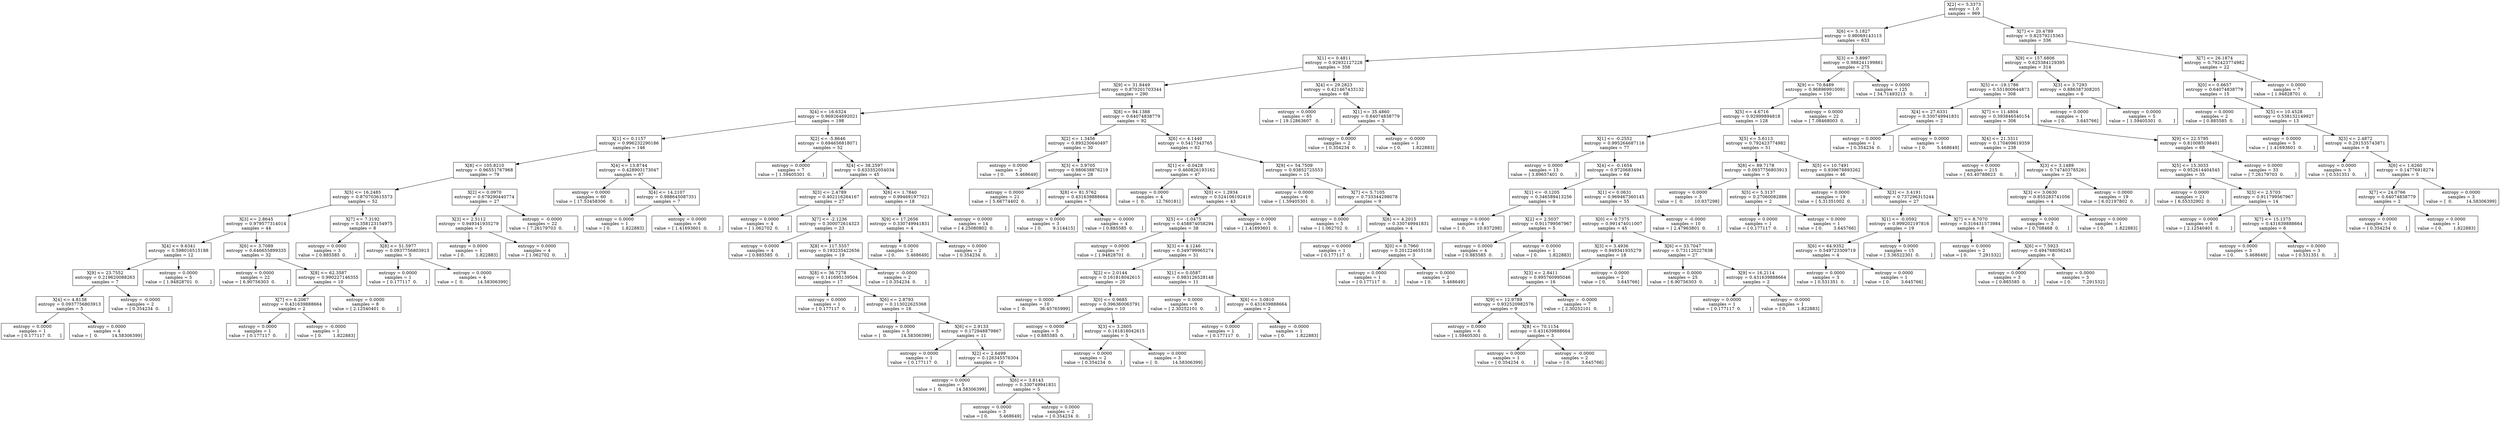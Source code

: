 digraph Tree {
0 [label="X[2] <= 5.3373\nentropy = 1.0\nsamples = 969", shape="box"] ;
1 [label="X[6] <= 5.1827\nentropy = 0.98069143115\nsamples = 633", shape="box"] ;
0 -> 1 ;
2 [label="X[1] <= 0.4811\nentropy = 0.92932127228\nsamples = 358", shape="box"] ;
1 -> 2 ;
3 [label="X[9] <= 31.8449\nentropy = 0.870201703344\nsamples = 290", shape="box"] ;
2 -> 3 ;
4 [label="X[4] <= 16.6324\nentropy = 0.969264692021\nsamples = 198", shape="box"] ;
3 -> 4 ;
5 [label="X[1] <= 0.1157\nentropy = 0.996232290186\nsamples = 146", shape="box"] ;
4 -> 5 ;
6 [label="X[8] <= 105.8210\nentropy = 0.96551767968\nsamples = 79", shape="box"] ;
5 -> 6 ;
7 [label="X[5] <= 16.2485\nentropy = 0.870703615573\nsamples = 52", shape="box"] ;
6 -> 7 ;
8 [label="X[3] <= 2.8645\nentropy = 0.979577314014\nsamples = 44", shape="box"] ;
7 -> 8 ;
9 [label="X[4] <= 9.6341\nentropy = 0.598016515188\nsamples = 12", shape="box"] ;
8 -> 9 ;
10 [label="X[9] <= 23.7552\nentropy = 0.219620088263\nsamples = 7", shape="box"] ;
9 -> 10 ;
11 [label="X[4] <= 4.8138\nentropy = 0.0937756803913\nsamples = 5", shape="box"] ;
10 -> 11 ;
12 [label="entropy = 0.0000\nsamples = 1\nvalue = [ 0.177117  0.      ]", shape="box"] ;
11 -> 12 ;
13 [label="entropy = 0.0000\nsamples = 4\nvalue = [  0.          14.58306399]", shape="box"] ;
11 -> 13 ;
14 [label="entropy = -0.0000\nsamples = 2\nvalue = [ 0.354234  0.      ]", shape="box"] ;
10 -> 14 ;
15 [label="entropy = 0.0000\nsamples = 5\nvalue = [ 1.94828701  0.        ]", shape="box"] ;
9 -> 15 ;
16 [label="X[6] <= 3.7089\nentropy = 0.646655899335\nsamples = 32", shape="box"] ;
8 -> 16 ;
17 [label="entropy = 0.0000\nsamples = 22\nvalue = [ 6.90756303  0.        ]", shape="box"] ;
16 -> 17 ;
18 [label="X[8] <= 62.3587\nentropy = 0.990227146355\nsamples = 10", shape="box"] ;
16 -> 18 ;
19 [label="X[7] <= 6.2067\nentropy = 0.431639888664\nsamples = 2", shape="box"] ;
18 -> 19 ;
20 [label="entropy = 0.0000\nsamples = 1\nvalue = [ 0.177117  0.      ]", shape="box"] ;
19 -> 20 ;
21 [label="entropy = -0.0000\nsamples = 1\nvalue = [ 0.        1.822883]", shape="box"] ;
19 -> 21 ;
22 [label="entropy = 0.0000\nsamples = 8\nvalue = [ 2.12540401  0.        ]", shape="box"] ;
18 -> 22 ;
23 [label="X[7] <= 7.3192\nentropy = 0.358123154975\nsamples = 8", shape="box"] ;
7 -> 23 ;
24 [label="entropy = 0.0000\nsamples = 3\nvalue = [ 0.885585  0.      ]", shape="box"] ;
23 -> 24 ;
25 [label="X[8] <= 51.5977\nentropy = 0.0937756803913\nsamples = 5", shape="box"] ;
23 -> 25 ;
26 [label="entropy = 0.0000\nsamples = 1\nvalue = [ 0.177117  0.      ]", shape="box"] ;
25 -> 26 ;
27 [label="entropy = 0.0000\nsamples = 4\nvalue = [  0.          14.58306399]", shape="box"] ;
25 -> 27 ;
28 [label="X[2] <= 0.0970\nentropy = 0.679290440774\nsamples = 27", shape="box"] ;
6 -> 28 ;
29 [label="X[3] <= 2.5112\nentropy = 0.949341935279\nsamples = 5", shape="box"] ;
28 -> 29 ;
30 [label="entropy = 0.0000\nsamples = 1\nvalue = [ 0.        1.822883]", shape="box"] ;
29 -> 30 ;
31 [label="entropy = 0.0000\nsamples = 4\nvalue = [ 1.062702  0.      ]", shape="box"] ;
29 -> 31 ;
32 [label="entropy = -0.0000\nsamples = 22\nvalue = [ 7.26179703  0.        ]", shape="box"] ;
28 -> 32 ;
33 [label="X[4] <= 13.8744\nentropy = 0.428903173047\nsamples = 67", shape="box"] ;
5 -> 33 ;
34 [label="entropy = 0.0000\nsamples = 60\nvalue = [ 17.53458306   0.        ]", shape="box"] ;
33 -> 34 ;
35 [label="X[4] <= 14.2107\nentropy = 0.988645087351\nsamples = 7", shape="box"] ;
33 -> 35 ;
36 [label="entropy = 0.0000\nsamples = 1\nvalue = [ 0.        1.822883]", shape="box"] ;
35 -> 36 ;
37 [label="entropy = 0.0000\nsamples = 6\nvalue = [ 1.41693601  0.        ]", shape="box"] ;
35 -> 37 ;
38 [label="X[2] <= -5.8646\nentropy = 0.694656818071\nsamples = 52", shape="box"] ;
4 -> 38 ;
39 [label="entropy = 0.0000\nsamples = 7\nvalue = [ 1.59405301  0.        ]", shape="box"] ;
38 -> 39 ;
40 [label="X[4] <= 38.2597\nentropy = 0.633352054034\nsamples = 45", shape="box"] ;
38 -> 40 ;
41 [label="X[3] <= 2.4789\nentropy = 0.402116264167\nsamples = 27", shape="box"] ;
40 -> 41 ;
42 [label="entropy = 0.0000\nsamples = 4\nvalue = [ 1.062702  0.      ]", shape="box"] ;
41 -> 42 ;
43 [label="X[7] <= -2.1236\nentropy = 0.300072614323\nsamples = 23", shape="box"] ;
41 -> 43 ;
44 [label="entropy = 0.0000\nsamples = 4\nvalue = [ 0.885585  0.      ]", shape="box"] ;
43 -> 44 ;
45 [label="X[8] <= 117.5557\nentropy = 0.193235422656\nsamples = 19", shape="box"] ;
43 -> 45 ;
46 [label="X[8] <= 36.7278\nentropy = 0.141695139504\nsamples = 17", shape="box"] ;
45 -> 46 ;
47 [label="entropy = 0.0000\nsamples = 1\nvalue = [ 0.177117  0.      ]", shape="box"] ;
46 -> 47 ;
48 [label="X[6] <= 2.8793\nentropy = 0.113022625368\nsamples = 16", shape="box"] ;
46 -> 48 ;
49 [label="entropy = 0.0000\nsamples = 5\nvalue = [  0.          14.58306399]", shape="box"] ;
48 -> 49 ;
50 [label="X[6] <= 2.9133\nentropy = 0.172948879867\nsamples = 11", shape="box"] ;
48 -> 50 ;
51 [label="entropy = 0.0000\nsamples = 1\nvalue = [ 0.177117  0.      ]", shape="box"] ;
50 -> 51 ;
52 [label="X[2] <= 2.6499\nentropy = 0.126345576304\nsamples = 10", shape="box"] ;
50 -> 52 ;
53 [label="entropy = 0.0000\nsamples = 5\nvalue = [  0.          14.58306399]", shape="box"] ;
52 -> 53 ;
54 [label="X[6] <= 3.8143\nentropy = 0.330749941831\nsamples = 5", shape="box"] ;
52 -> 54 ;
55 [label="entropy = 0.0000\nsamples = 3\nvalue = [ 0.        5.468649]", shape="box"] ;
54 -> 55 ;
56 [label="entropy = 0.0000\nsamples = 2\nvalue = [ 0.354234  0.      ]", shape="box"] ;
54 -> 56 ;
57 [label="entropy = -0.0000\nsamples = 2\nvalue = [ 0.354234  0.      ]", shape="box"] ;
45 -> 57 ;
58 [label="X[6] <= 1.7840\nentropy = 0.994691977021\nsamples = 18", shape="box"] ;
40 -> 58 ;
59 [label="X[9] <= 17.2656\nentropy = 0.330749941831\nsamples = 4", shape="box"] ;
58 -> 59 ;
60 [label="entropy = 0.0000\nsamples = 2\nvalue = [ 0.        5.468649]", shape="box"] ;
59 -> 60 ;
61 [label="entropy = 0.0000\nsamples = 2\nvalue = [ 0.354234  0.      ]", shape="box"] ;
59 -> 61 ;
62 [label="entropy = 0.0000\nsamples = 14\nvalue = [ 4.25080802  0.        ]", shape="box"] ;
58 -> 62 ;
63 [label="X[8] <= 94.1388\nentropy = 0.64074838779\nsamples = 92", shape="box"] ;
3 -> 63 ;
64 [label="X[2] <= 1.3456\nentropy = 0.893230640497\nsamples = 30", shape="box"] ;
63 -> 64 ;
65 [label="entropy = 0.0000\nsamples = 2\nvalue = [ 0.        5.468649]", shape="box"] ;
64 -> 65 ;
66 [label="X[3] <= 3.9705\nentropy = 0.980638876219\nsamples = 28", shape="box"] ;
64 -> 66 ;
67 [label="entropy = 0.0000\nsamples = 21\nvalue = [ 5.66774402  0.        ]", shape="box"] ;
66 -> 67 ;
68 [label="X[8] <= 81.5762\nentropy = 0.431639888664\nsamples = 7", shape="box"] ;
66 -> 68 ;
69 [label="entropy = 0.0000\nsamples = 3\nvalue = [ 0.        9.114415]", shape="box"] ;
68 -> 69 ;
70 [label="entropy = -0.0000\nsamples = 4\nvalue = [ 0.885585  0.      ]", shape="box"] ;
68 -> 70 ;
71 [label="X[6] <= 4.1440\nentropy = 0.5417343765\nsamples = 62", shape="box"] ;
63 -> 71 ;
72 [label="X[1] <= -0.0428\nentropy = 0.460826193162\nsamples = 47", shape="box"] ;
71 -> 72 ;
73 [label="entropy = 0.0000\nsamples = 4\nvalue = [  0.        12.760181]", shape="box"] ;
72 -> 73 ;
74 [label="X[0] <= 1.2934\nentropy = 0.524106192419\nsamples = 43", shape="box"] ;
72 -> 74 ;
75 [label="X[5] <= -1.0475\nentropy = 0.458874058294\nsamples = 38", shape="box"] ;
74 -> 75 ;
76 [label="entropy = 0.0000\nsamples = 7\nvalue = [ 1.94828701  0.        ]", shape="box"] ;
75 -> 76 ;
77 [label="X[3] <= 4.1246\nentropy = 0.349799965274\nsamples = 31", shape="box"] ;
75 -> 77 ;
78 [label="X[2] <= 2.0144\nentropy = 0.161818042615\nsamples = 20", shape="box"] ;
77 -> 78 ;
79 [label="entropy = 0.0000\nsamples = 10\nvalue = [  0.          36.45765999]", shape="box"] ;
78 -> 79 ;
80 [label="X[0] <= 0.9685\nentropy = 0.396360063791\nsamples = 10", shape="box"] ;
78 -> 80 ;
81 [label="entropy = 0.0000\nsamples = 5\nvalue = [ 0.885585  0.      ]", shape="box"] ;
80 -> 81 ;
82 [label="X[3] <= 3.2605\nentropy = 0.161818042615\nsamples = 5", shape="box"] ;
80 -> 82 ;
83 [label="entropy = 0.0000\nsamples = 2\nvalue = [ 0.354234  0.      ]", shape="box"] ;
82 -> 83 ;
84 [label="entropy = 0.0000\nsamples = 3\nvalue = [  0.          14.58306399]", shape="box"] ;
82 -> 84 ;
85 [label="X[1] <= 0.0587\nentropy = 0.983126528148\nsamples = 11", shape="box"] ;
77 -> 85 ;
86 [label="entropy = 0.0000\nsamples = 9\nvalue = [ 2.30252101  0.        ]", shape="box"] ;
85 -> 86 ;
87 [label="X[6] <= 3.0810\nentropy = 0.431639888664\nsamples = 2", shape="box"] ;
85 -> 87 ;
88 [label="entropy = 0.0000\nsamples = 1\nvalue = [ 0.177117  0.      ]", shape="box"] ;
87 -> 88 ;
89 [label="entropy = -0.0000\nsamples = 1\nvalue = [ 0.        1.822883]", shape="box"] ;
87 -> 89 ;
90 [label="entropy = 0.0000\nsamples = 5\nvalue = [ 1.41693601  0.        ]", shape="box"] ;
74 -> 90 ;
91 [label="X[9] <= 54.7509\nentropy = 0.93852725553\nsamples = 15", shape="box"] ;
71 -> 91 ;
92 [label="entropy = 0.0000\nsamples = 6\nvalue = [ 1.59405301  0.        ]", shape="box"] ;
91 -> 92 ;
93 [label="X[7] <= 5.7105\nentropy = 0.733344298078\nsamples = 9", shape="box"] ;
91 -> 93 ;
94 [label="entropy = 0.0000\nsamples = 5\nvalue = [ 1.062702  0.      ]", shape="box"] ;
93 -> 94 ;
95 [label="X[6] <= 4.2015\nentropy = 0.330749941831\nsamples = 4", shape="box"] ;
93 -> 95 ;
96 [label="entropy = 0.0000\nsamples = 1\nvalue = [ 0.177117  0.      ]", shape="box"] ;
95 -> 96 ;
97 [label="X[0] <= 0.7960\nentropy = 0.201224655158\nsamples = 3", shape="box"] ;
95 -> 97 ;
98 [label="entropy = 0.0000\nsamples = 1\nvalue = [ 0.177117  0.      ]", shape="box"] ;
97 -> 98 ;
99 [label="entropy = 0.0000\nsamples = 2\nvalue = [ 0.        5.468649]", shape="box"] ;
97 -> 99 ;
100 [label="X[4] <= 29.2823\nentropy = 0.421467433132\nsamples = 68", shape="box"] ;
2 -> 100 ;
101 [label="entropy = 0.0000\nsamples = 65\nvalue = [ 19.12863607   0.        ]", shape="box"] ;
100 -> 101 ;
102 [label="X[1] <= 35.4860\nentropy = 0.64074838779\nsamples = 3", shape="box"] ;
100 -> 102 ;
103 [label="entropy = 0.0000\nsamples = 2\nvalue = [ 0.354234  0.      ]", shape="box"] ;
102 -> 103 ;
104 [label="entropy = -0.0000\nsamples = 1\nvalue = [ 0.        1.822883]", shape="box"] ;
102 -> 104 ;
105 [label="X[3] <= 3.8997\nentropy = 0.988241199861\nsamples = 275", shape="box"] ;
1 -> 105 ;
106 [label="X[9] <= 70.8489\nentropy = 0.968969910091\nsamples = 150", shape="box"] ;
105 -> 106 ;
107 [label="X[5] <= 4.6716\nentropy = 0.92999894818\nsamples = 128", shape="box"] ;
106 -> 107 ;
108 [label="X[1] <= -0.2552\nentropy = 0.995264687116\nsamples = 77", shape="box"] ;
107 -> 108 ;
109 [label="entropy = 0.0000\nsamples = 13\nvalue = [ 3.89657401  0.        ]", shape="box"] ;
108 -> 109 ;
110 [label="X[4] <= -0.1654\nentropy = 0.9720683494\nsamples = 64", shape="box"] ;
108 -> 110 ;
111 [label="X[1] <= -0.1205\nentropy = 0.346589413256\nsamples = 9", shape="box"] ;
110 -> 111 ;
112 [label="entropy = 0.0000\nsamples = 4\nvalue = [  0.        10.937298]", shape="box"] ;
111 -> 112 ;
113 [label="X[2] <= 2.5037\nentropy = 0.911799567967\nsamples = 5", shape="box"] ;
111 -> 113 ;
114 [label="entropy = 0.0000\nsamples = 4\nvalue = [ 0.885585  0.      ]", shape="box"] ;
113 -> 114 ;
115 [label="entropy = 0.0000\nsamples = 1\nvalue = [ 0.        1.822883]", shape="box"] ;
113 -> 115 ;
116 [label="X[1] <= 0.0631\nentropy = 0.969467360145\nsamples = 55", shape="box"] ;
110 -> 116 ;
117 [label="X[0] <= 0.7375\nentropy = 0.991474011007\nsamples = 45", shape="box"] ;
116 -> 117 ;
118 [label="X[3] <= 3.4936\nentropy = 0.949341935279\nsamples = 18", shape="box"] ;
117 -> 118 ;
119 [label="X[3] <= 2.8411\nentropy = 0.995760995046\nsamples = 16", shape="box"] ;
118 -> 119 ;
120 [label="X[9] <= 12.9789\nentropy = 0.932520982576\nsamples = 9", shape="box"] ;
119 -> 120 ;
121 [label="entropy = 0.0000\nsamples = 6\nvalue = [ 1.59405301  0.        ]", shape="box"] ;
120 -> 121 ;
122 [label="X[8] <= 70.1154\nentropy = 0.431639888664\nsamples = 3", shape="box"] ;
120 -> 122 ;
123 [label="entropy = 0.0000\nsamples = 1\nvalue = [ 0.354234  0.      ]", shape="box"] ;
122 -> 123 ;
124 [label="entropy = -0.0000\nsamples = 2\nvalue = [ 0.        3.645766]", shape="box"] ;
122 -> 124 ;
125 [label="entropy = -0.0000\nsamples = 7\nvalue = [ 2.30252101  0.        ]", shape="box"] ;
119 -> 125 ;
126 [label="entropy = 0.0000\nsamples = 2\nvalue = [ 0.        3.645766]", shape="box"] ;
118 -> 126 ;
127 [label="X[6] <= 33.7047\nentropy = 0.731120227638\nsamples = 27", shape="box"] ;
117 -> 127 ;
128 [label="entropy = 0.0000\nsamples = 25\nvalue = [ 6.90756303  0.        ]", shape="box"] ;
127 -> 128 ;
129 [label="X[9] <= 16.2114\nentropy = 0.431639888664\nsamples = 2", shape="box"] ;
127 -> 129 ;
130 [label="entropy = 0.0000\nsamples = 1\nvalue = [ 0.177117  0.      ]", shape="box"] ;
129 -> 130 ;
131 [label="entropy = -0.0000\nsamples = 1\nvalue = [ 0.        1.822883]", shape="box"] ;
129 -> 131 ;
132 [label="entropy = -0.0000\nsamples = 10\nvalue = [ 2.47963801  0.        ]", shape="box"] ;
116 -> 132 ;
133 [label="X[5] <= 5.6113\nentropy = 0.792423774982\nsamples = 51", shape="box"] ;
107 -> 133 ;
134 [label="X[8] <= 89.7178\nentropy = 0.0937756803913\nsamples = 5", shape="box"] ;
133 -> 134 ;
135 [label="entropy = 0.0000\nsamples = 3\nvalue = [  0.        10.937298]", shape="box"] ;
134 -> 135 ;
136 [label="X[5] <= 5.3137\nentropy = 0.27060082886\nsamples = 2", shape="box"] ;
134 -> 136 ;
137 [label="entropy = 0.0000\nsamples = 1\nvalue = [ 0.177117  0.      ]", shape="box"] ;
136 -> 137 ;
138 [label="entropy = 0.0000\nsamples = 1\nvalue = [ 0.        3.645766]", shape="box"] ;
136 -> 138 ;
139 [label="X[5] <= 10.7491\nentropy = 0.939678893262\nsamples = 46", shape="box"] ;
133 -> 139 ;
140 [label="entropy = 0.0000\nsamples = 19\nvalue = [ 5.31351002  0.        ]", shape="box"] ;
139 -> 140 ;
141 [label="X[3] <= 3.4191\nentropy = 0.737296315244\nsamples = 27", shape="box"] ;
139 -> 141 ;
142 [label="X[1] <= -0.0592\nentropy = 0.999202197816\nsamples = 19", shape="box"] ;
141 -> 142 ;
143 [label="X[6] <= 64.9352\nentropy = 0.549723309719\nsamples = 4", shape="box"] ;
142 -> 143 ;
144 [label="entropy = 0.0000\nsamples = 3\nvalue = [ 0.531351  0.      ]", shape="box"] ;
143 -> 144 ;
145 [label="entropy = 0.0000\nsamples = 1\nvalue = [ 0.        3.645766]", shape="box"] ;
143 -> 145 ;
146 [label="entropy = 0.0000\nsamples = 15\nvalue = [ 3.36522301  0.        ]", shape="box"] ;
142 -> 146 ;
147 [label="X[7] <= 8.7070\nentropy = 0.316431573984\nsamples = 8", shape="box"] ;
141 -> 147 ;
148 [label="entropy = 0.0000\nsamples = 2\nvalue = [ 0.        7.291532]", shape="box"] ;
147 -> 148 ;
149 [label="X[6] <= 7.5923\nentropy = 0.494768056245\nsamples = 6", shape="box"] ;
147 -> 149 ;
150 [label="entropy = 0.0000\nsamples = 3\nvalue = [ 0.885585  0.      ]", shape="box"] ;
149 -> 150 ;
151 [label="entropy = 0.0000\nsamples = 3\nvalue = [ 0.        7.291532]", shape="box"] ;
149 -> 151 ;
152 [label="entropy = 0.0000\nsamples = 22\nvalue = [ 7.08468003  0.        ]", shape="box"] ;
106 -> 152 ;
153 [label="entropy = 0.0000\nsamples = 125\nvalue = [ 34.71493213   0.        ]", shape="box"] ;
105 -> 153 ;
154 [label="X[7] <= 20.4789\nentropy = 0.82579215363\nsamples = 336", shape="box"] ;
0 -> 154 ;
155 [label="X[9] <= 157.6806\nentropy = 0.625384129395\nsamples = 314", shape="box"] ;
154 -> 155 ;
156 [label="X[5] <= -19.1786\nentropy = 0.551800644873\nsamples = 308", shape="box"] ;
155 -> 156 ;
157 [label="X[4] <= 27.6331\nentropy = 0.330749941831\nsamples = 2", shape="box"] ;
156 -> 157 ;
158 [label="entropy = 0.0000\nsamples = 1\nvalue = [ 0.354234  0.      ]", shape="box"] ;
157 -> 158 ;
159 [label="entropy = 0.0000\nsamples = 1\nvalue = [ 0.        5.468649]", shape="box"] ;
157 -> 159 ;
160 [label="X[7] <= 11.4804\nentropy = 0.393846540154\nsamples = 306", shape="box"] ;
156 -> 160 ;
161 [label="X[4] <= 21.3311\nentropy = 0.170409619359\nsamples = 238", shape="box"] ;
160 -> 161 ;
162 [label="entropy = 0.0000\nsamples = 215\nvalue = [ 63.40788623   0.        ]", shape="box"] ;
161 -> 162 ;
163 [label="X[3] <= 3.1489\nentropy = 0.747403785261\nsamples = 23", shape="box"] ;
161 -> 163 ;
164 [label="X[3] <= 3.0630\nentropy = 0.855283741056\nsamples = 4", shape="box"] ;
163 -> 164 ;
165 [label="entropy = 0.0000\nsamples = 3\nvalue = [ 0.708468  0.      ]", shape="box"] ;
164 -> 165 ;
166 [label="entropy = 0.0000\nsamples = 1\nvalue = [ 0.        1.822883]", shape="box"] ;
164 -> 166 ;
167 [label="entropy = 0.0000\nsamples = 19\nvalue = [ 6.02197802  0.        ]", shape="box"] ;
163 -> 167 ;
168 [label="X[9] <= 22.5795\nentropy = 0.810085198401\nsamples = 68", shape="box"] ;
160 -> 168 ;
169 [label="X[5] <= 15.3033\nentropy = 0.952614404545\nsamples = 35", shape="box"] ;
168 -> 169 ;
170 [label="entropy = 0.0000\nsamples = 21\nvalue = [ 6.55332902  0.        ]", shape="box"] ;
169 -> 170 ;
171 [label="X[3] <= 2.5703\nentropy = 0.911799567967\nsamples = 14", shape="box"] ;
169 -> 171 ;
172 [label="entropy = 0.0000\nsamples = 8\nvalue = [ 2.12540401  0.        ]", shape="box"] ;
171 -> 172 ;
173 [label="X[7] <= 15.1375\nentropy = 0.431639888664\nsamples = 6", shape="box"] ;
171 -> 173 ;
174 [label="entropy = 0.0000\nsamples = 3\nvalue = [ 0.        5.468649]", shape="box"] ;
173 -> 174 ;
175 [label="entropy = 0.0000\nsamples = 3\nvalue = [ 0.531351  0.      ]", shape="box"] ;
173 -> 175 ;
176 [label="entropy = 0.0000\nsamples = 33\nvalue = [ 7.26179703  0.        ]", shape="box"] ;
168 -> 176 ;
177 [label="X[3] <= 3.7293\nentropy = 0.886387308205\nsamples = 6", shape="box"] ;
155 -> 177 ;
178 [label="entropy = 0.0000\nsamples = 1\nvalue = [ 0.        3.645766]", shape="box"] ;
177 -> 178 ;
179 [label="entropy = 0.0000\nsamples = 5\nvalue = [ 1.59405301  0.        ]", shape="box"] ;
177 -> 179 ;
180 [label="X[7] <= 26.1874\nentropy = 0.792423774982\nsamples = 22", shape="box"] ;
154 -> 180 ;
181 [label="X[0] <= 0.6657\nentropy = 0.64074838779\nsamples = 15", shape="box"] ;
180 -> 181 ;
182 [label="entropy = 0.0000\nsamples = 2\nvalue = [ 0.885585  0.      ]", shape="box"] ;
181 -> 182 ;
183 [label="X[5] <= 10.4528\nentropy = 0.538132149927\nsamples = 13", shape="box"] ;
181 -> 183 ;
184 [label="entropy = 0.0000\nsamples = 5\nvalue = [ 1.41693601  0.        ]", shape="box"] ;
183 -> 184 ;
185 [label="X[3] <= 2.4872\nentropy = 0.291535743871\nsamples = 8", shape="box"] ;
183 -> 185 ;
186 [label="entropy = 0.0000\nsamples = 3\nvalue = [ 0.531351  0.      ]", shape="box"] ;
185 -> 186 ;
187 [label="X[6] <= 1.6260\nentropy = 0.14776918274\nsamples = 5", shape="box"] ;
185 -> 187 ;
188 [label="X[7] <= 24.0766\nentropy = 0.64074838779\nsamples = 2", shape="box"] ;
187 -> 188 ;
189 [label="entropy = 0.0000\nsamples = 1\nvalue = [ 0.354234  0.      ]", shape="box"] ;
188 -> 189 ;
190 [label="entropy = 0.0000\nsamples = 1\nvalue = [ 0.        1.822883]", shape="box"] ;
188 -> 190 ;
191 [label="entropy = 0.0000\nsamples = 3\nvalue = [  0.          14.58306399]", shape="box"] ;
187 -> 191 ;
192 [label="entropy = 0.0000\nsamples = 7\nvalue = [ 1.94828701  0.        ]", shape="box"] ;
180 -> 192 ;
}